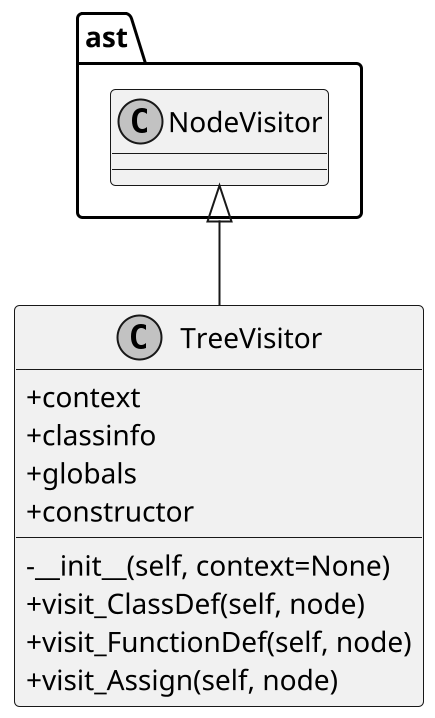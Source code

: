 @startuml
skinparam monochrome true
skinparam classAttributeIconSize 0
scale 2

ast.NodeVisitor <|-- TreeVisitor
class TreeVisitor {
  +context
  +classinfo
  +globals
  +constructor
  -__init__(self, context=None)
  +visit_ClassDef(self, node)
  +visit_FunctionDef(self, node)
  +visit_Assign(self, node)
}

@enduml
